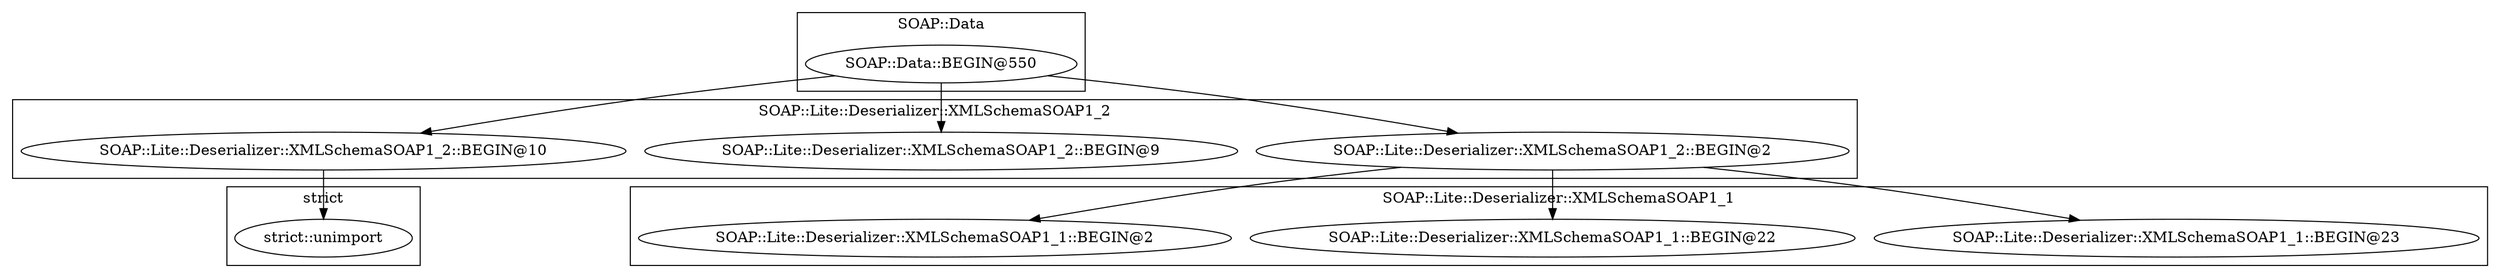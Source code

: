 digraph {
graph [overlap=false]
subgraph cluster_strict {
	label="strict";
	"strict::unimport";
}
subgraph cluster_SOAP_Lite_Deserializer_XMLSchemaSOAP1_1 {
	label="SOAP::Lite::Deserializer::XMLSchemaSOAP1_1";
	"SOAP::Lite::Deserializer::XMLSchemaSOAP1_1::BEGIN@23";
	"SOAP::Lite::Deserializer::XMLSchemaSOAP1_1::BEGIN@22";
	"SOAP::Lite::Deserializer::XMLSchemaSOAP1_1::BEGIN@2";
}
subgraph cluster_SOAP_Lite_Deserializer_XMLSchemaSOAP1_2 {
	label="SOAP::Lite::Deserializer::XMLSchemaSOAP1_2";
	"SOAP::Lite::Deserializer::XMLSchemaSOAP1_2::BEGIN@10";
	"SOAP::Lite::Deserializer::XMLSchemaSOAP1_2::BEGIN@9";
	"SOAP::Lite::Deserializer::XMLSchemaSOAP1_2::BEGIN@2";
}
subgraph cluster_SOAP_Data {
	label="SOAP::Data";
	"SOAP::Data::BEGIN@550";
}
"SOAP::Lite::Deserializer::XMLSchemaSOAP1_2::BEGIN@2" -> "SOAP::Lite::Deserializer::XMLSchemaSOAP1_1::BEGIN@22";
"SOAP::Data::BEGIN@550" -> "SOAP::Lite::Deserializer::XMLSchemaSOAP1_2::BEGIN@9";
"SOAP::Data::BEGIN@550" -> "SOAP::Lite::Deserializer::XMLSchemaSOAP1_2::BEGIN@2";
"SOAP::Lite::Deserializer::XMLSchemaSOAP1_2::BEGIN@10" -> "strict::unimport";
"SOAP::Lite::Deserializer::XMLSchemaSOAP1_2::BEGIN@2" -> "SOAP::Lite::Deserializer::XMLSchemaSOAP1_1::BEGIN@2";
"SOAP::Data::BEGIN@550" -> "SOAP::Lite::Deserializer::XMLSchemaSOAP1_2::BEGIN@10";
"SOAP::Lite::Deserializer::XMLSchemaSOAP1_2::BEGIN@2" -> "SOAP::Lite::Deserializer::XMLSchemaSOAP1_1::BEGIN@23";
}
